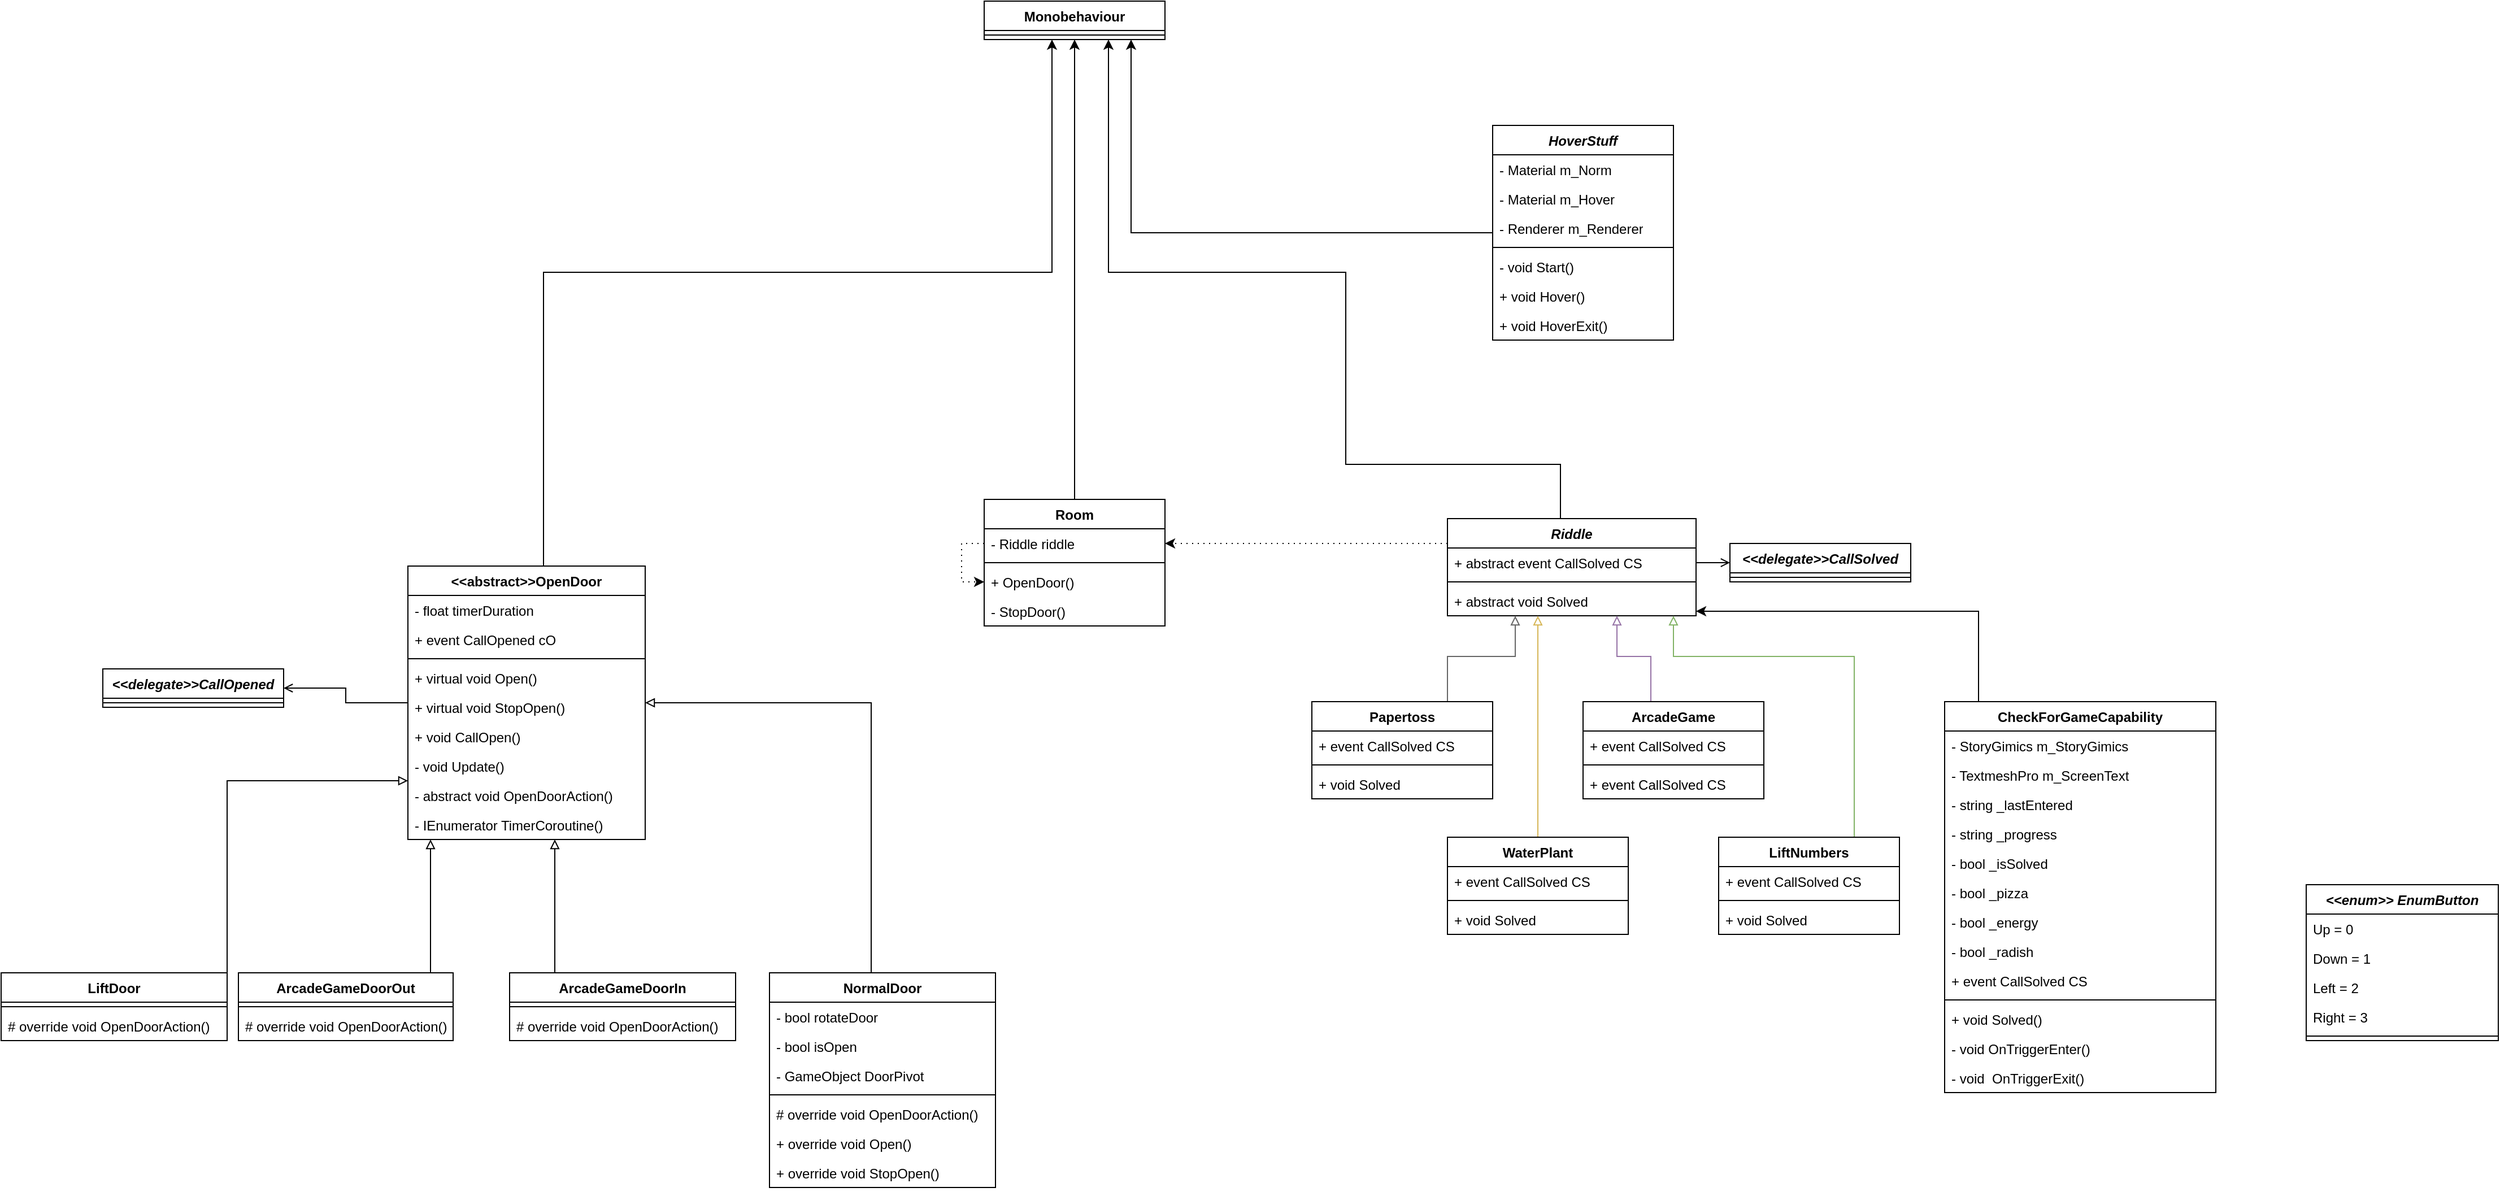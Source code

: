<mxfile version="21.6.3" type="device">
  <diagram name="Seite-1" id="9ygnykhMfCcqP1jk7yM6">
    <mxGraphModel dx="2548" dy="1583" grid="1" gridSize="10" guides="1" tooltips="1" connect="1" arrows="1" fold="1" page="1" pageScale="1" pageWidth="1169" pageHeight="827" math="0" shadow="0">
      <root>
        <mxCell id="0" />
        <mxCell id="1" parent="0" />
        <mxCell id="U65npmDwIeTAlm-IwuZU-24" style="edgeStyle=orthogonalEdgeStyle;rounded=0;orthogonalLoop=1;jettySize=auto;html=1;" parent="1" source="dDtbAaBnPSpNdL9Bm6Ul-1" target="dDtbAaBnPSpNdL9Bm6Ul-24" edge="1">
          <mxGeometry relative="1" as="geometry" />
        </mxCell>
        <mxCell id="dDtbAaBnPSpNdL9Bm6Ul-1" value="Room" style="swimlane;fontStyle=1;align=center;verticalAlign=top;childLayout=stackLayout;horizontal=1;startSize=26;horizontalStack=0;resizeParent=1;resizeParentMax=0;resizeLast=0;collapsible=1;marginBottom=0;whiteSpace=wrap;html=1;" parent="1" vertex="1">
          <mxGeometry x="70" y="61" width="160" height="112" as="geometry" />
        </mxCell>
        <mxCell id="dDtbAaBnPSpNdL9Bm6Ul-34" style="edgeStyle=orthogonalEdgeStyle;rounded=0;orthogonalLoop=1;jettySize=auto;html=1;entryX=0;entryY=0.5;entryDx=0;entryDy=0;dashed=1;dashPattern=1 4;" parent="dDtbAaBnPSpNdL9Bm6Ul-1" source="dDtbAaBnPSpNdL9Bm6Ul-2" target="dDtbAaBnPSpNdL9Bm6Ul-4" edge="1">
          <mxGeometry relative="1" as="geometry" />
        </mxCell>
        <mxCell id="dDtbAaBnPSpNdL9Bm6Ul-2" value="- Riddle riddle" style="text;strokeColor=none;fillColor=none;align=left;verticalAlign=top;spacingLeft=4;spacingRight=4;overflow=hidden;rotatable=0;points=[[0,0.5],[1,0.5]];portConstraint=eastwest;whiteSpace=wrap;html=1;" parent="dDtbAaBnPSpNdL9Bm6Ul-1" vertex="1">
          <mxGeometry y="26" width="160" height="26" as="geometry" />
        </mxCell>
        <mxCell id="dDtbAaBnPSpNdL9Bm6Ul-3" value="" style="line;strokeWidth=1;fillColor=none;align=left;verticalAlign=middle;spacingTop=-1;spacingLeft=3;spacingRight=3;rotatable=0;labelPosition=right;points=[];portConstraint=eastwest;strokeColor=inherit;" parent="dDtbAaBnPSpNdL9Bm6Ul-1" vertex="1">
          <mxGeometry y="52" width="160" height="8" as="geometry" />
        </mxCell>
        <mxCell id="dDtbAaBnPSpNdL9Bm6Ul-4" value="+ OpenDoor()" style="text;strokeColor=none;fillColor=none;align=left;verticalAlign=top;spacingLeft=4;spacingRight=4;overflow=hidden;rotatable=0;points=[[0,0.5],[1,0.5]];portConstraint=eastwest;whiteSpace=wrap;html=1;" parent="dDtbAaBnPSpNdL9Bm6Ul-1" vertex="1">
          <mxGeometry y="60" width="160" height="26" as="geometry" />
        </mxCell>
        <mxCell id="dDtbAaBnPSpNdL9Bm6Ul-5" value="- StopDoor()" style="text;strokeColor=none;fillColor=none;align=left;verticalAlign=top;spacingLeft=4;spacingRight=4;overflow=hidden;rotatable=0;points=[[0,0.5],[1,0.5]];portConstraint=eastwest;whiteSpace=wrap;html=1;" parent="dDtbAaBnPSpNdL9Bm6Ul-1" vertex="1">
          <mxGeometry y="86" width="160" height="26" as="geometry" />
        </mxCell>
        <mxCell id="dDtbAaBnPSpNdL9Bm6Ul-33" style="edgeStyle=orthogonalEdgeStyle;rounded=0;orthogonalLoop=1;jettySize=auto;html=1;entryX=1;entryY=0.5;entryDx=0;entryDy=0;dashed=1;dashPattern=1 4;" parent="1" source="dDtbAaBnPSpNdL9Bm6Ul-14" target="dDtbAaBnPSpNdL9Bm6Ul-2" edge="1">
          <mxGeometry relative="1" as="geometry">
            <Array as="points">
              <mxPoint x="300" y="100" />
            </Array>
          </mxGeometry>
        </mxCell>
        <mxCell id="dDtbAaBnPSpNdL9Bm6Ul-44" style="edgeStyle=orthogonalEdgeStyle;rounded=0;orthogonalLoop=1;jettySize=auto;html=1;" parent="1" source="dDtbAaBnPSpNdL9Bm6Ul-14" target="dDtbAaBnPSpNdL9Bm6Ul-24" edge="1">
          <mxGeometry relative="1" as="geometry">
            <Array as="points">
              <mxPoint x="580" y="30" />
              <mxPoint x="390" y="30" />
              <mxPoint x="390" y="-140" />
              <mxPoint x="180" y="-140" />
            </Array>
          </mxGeometry>
        </mxCell>
        <mxCell id="dDtbAaBnPSpNdL9Bm6Ul-14" value="&lt;i&gt;Riddle&lt;/i&gt;" style="swimlane;fontStyle=1;align=center;verticalAlign=top;childLayout=stackLayout;horizontal=1;startSize=26;horizontalStack=0;resizeParent=1;resizeParentMax=0;resizeLast=0;collapsible=1;marginBottom=0;whiteSpace=wrap;html=1;" parent="1" vertex="1">
          <mxGeometry x="480" y="78" width="220" height="86" as="geometry" />
        </mxCell>
        <mxCell id="dDtbAaBnPSpNdL9Bm6Ul-47" value="+ abstract event CallSolved CS" style="text;strokeColor=none;fillColor=none;align=left;verticalAlign=top;spacingLeft=4;spacingRight=4;overflow=hidden;rotatable=0;points=[[0,0.5],[1,0.5]];portConstraint=eastwest;whiteSpace=wrap;html=1;" parent="dDtbAaBnPSpNdL9Bm6Ul-14" vertex="1">
          <mxGeometry y="26" width="220" height="26" as="geometry" />
        </mxCell>
        <mxCell id="dDtbAaBnPSpNdL9Bm6Ul-16" value="" style="line;strokeWidth=1;fillColor=none;align=left;verticalAlign=middle;spacingTop=-1;spacingLeft=3;spacingRight=3;rotatable=0;labelPosition=right;points=[];portConstraint=eastwest;strokeColor=inherit;" parent="dDtbAaBnPSpNdL9Bm6Ul-14" vertex="1">
          <mxGeometry y="52" width="220" height="8" as="geometry" />
        </mxCell>
        <mxCell id="dDtbAaBnPSpNdL9Bm6Ul-48" value="+ abstract void Solved" style="text;strokeColor=none;fillColor=none;align=left;verticalAlign=top;spacingLeft=4;spacingRight=4;overflow=hidden;rotatable=0;points=[[0,0.5],[1,0.5]];portConstraint=eastwest;whiteSpace=wrap;html=1;" parent="dDtbAaBnPSpNdL9Bm6Ul-14" vertex="1">
          <mxGeometry y="60" width="220" height="26" as="geometry" />
        </mxCell>
        <mxCell id="dDtbAaBnPSpNdL9Bm6Ul-23" style="edgeStyle=orthogonalEdgeStyle;rounded=0;orthogonalLoop=1;jettySize=auto;html=1;endArrow=block;endFill=0;fillColor=#f5f5f5;strokeColor=#666666;" parent="1" source="dDtbAaBnPSpNdL9Bm6Ul-20" target="dDtbAaBnPSpNdL9Bm6Ul-14" edge="1">
          <mxGeometry relative="1" as="geometry">
            <Array as="points">
              <mxPoint x="480" y="200" />
              <mxPoint x="540" y="200" />
            </Array>
          </mxGeometry>
        </mxCell>
        <mxCell id="dDtbAaBnPSpNdL9Bm6Ul-20" value="Papertoss" style="swimlane;fontStyle=1;align=center;verticalAlign=top;childLayout=stackLayout;horizontal=1;startSize=26;horizontalStack=0;resizeParent=1;resizeParentMax=0;resizeLast=0;collapsible=1;marginBottom=0;whiteSpace=wrap;html=1;" parent="1" vertex="1">
          <mxGeometry x="360" y="240" width="160" height="86" as="geometry" />
        </mxCell>
        <mxCell id="dDtbAaBnPSpNdL9Bm6Ul-51" value="+ event CallSolved CS" style="text;strokeColor=none;fillColor=none;align=left;verticalAlign=top;spacingLeft=4;spacingRight=4;overflow=hidden;rotatable=0;points=[[0,0.5],[1,0.5]];portConstraint=eastwest;whiteSpace=wrap;html=1;" parent="dDtbAaBnPSpNdL9Bm6Ul-20" vertex="1">
          <mxGeometry y="26" width="160" height="26" as="geometry" />
        </mxCell>
        <mxCell id="dDtbAaBnPSpNdL9Bm6Ul-22" value="" style="line;strokeWidth=1;fillColor=none;align=left;verticalAlign=middle;spacingTop=-1;spacingLeft=3;spacingRight=3;rotatable=0;labelPosition=right;points=[];portConstraint=eastwest;strokeColor=inherit;" parent="dDtbAaBnPSpNdL9Bm6Ul-20" vertex="1">
          <mxGeometry y="52" width="160" height="8" as="geometry" />
        </mxCell>
        <mxCell id="dDtbAaBnPSpNdL9Bm6Ul-50" value="+ void Solved" style="text;strokeColor=none;fillColor=none;align=left;verticalAlign=top;spacingLeft=4;spacingRight=4;overflow=hidden;rotatable=0;points=[[0,0.5],[1,0.5]];portConstraint=eastwest;whiteSpace=wrap;html=1;" parent="dDtbAaBnPSpNdL9Bm6Ul-20" vertex="1">
          <mxGeometry y="60" width="160" height="26" as="geometry" />
        </mxCell>
        <mxCell id="dDtbAaBnPSpNdL9Bm6Ul-24" value="Monobehaviour" style="swimlane;fontStyle=1;align=center;verticalAlign=top;childLayout=stackLayout;horizontal=1;startSize=26;horizontalStack=0;resizeParent=1;resizeParentMax=0;resizeLast=0;collapsible=1;marginBottom=0;whiteSpace=wrap;html=1;" parent="1" vertex="1">
          <mxGeometry x="70" y="-380" width="160" height="34" as="geometry" />
        </mxCell>
        <mxCell id="dDtbAaBnPSpNdL9Bm6Ul-26" value="" style="line;strokeWidth=1;fillColor=none;align=left;verticalAlign=middle;spacingTop=-1;spacingLeft=3;spacingRight=3;rotatable=0;labelPosition=right;points=[];portConstraint=eastwest;strokeColor=inherit;" parent="dDtbAaBnPSpNdL9Bm6Ul-24" vertex="1">
          <mxGeometry y="26" width="160" height="8" as="geometry" />
        </mxCell>
        <mxCell id="dDtbAaBnPSpNdL9Bm6Ul-31" style="edgeStyle=orthogonalEdgeStyle;rounded=0;orthogonalLoop=1;jettySize=auto;html=1;endArrow=block;endFill=0;fillColor=#fff2cc;strokeColor=#d6b656;" parent="1" source="dDtbAaBnPSpNdL9Bm6Ul-28" target="dDtbAaBnPSpNdL9Bm6Ul-14" edge="1">
          <mxGeometry relative="1" as="geometry">
            <Array as="points">
              <mxPoint x="560" y="240" />
              <mxPoint x="560" y="240" />
            </Array>
          </mxGeometry>
        </mxCell>
        <mxCell id="dDtbAaBnPSpNdL9Bm6Ul-28" value="WaterPlant" style="swimlane;fontStyle=1;align=center;verticalAlign=top;childLayout=stackLayout;horizontal=1;startSize=26;horizontalStack=0;resizeParent=1;resizeParentMax=0;resizeLast=0;collapsible=1;marginBottom=0;whiteSpace=wrap;html=1;" parent="1" vertex="1">
          <mxGeometry x="480" y="360" width="160" height="86" as="geometry" />
        </mxCell>
        <mxCell id="dDtbAaBnPSpNdL9Bm6Ul-52" value="+ event CallSolved CS" style="text;strokeColor=none;fillColor=none;align=left;verticalAlign=top;spacingLeft=4;spacingRight=4;overflow=hidden;rotatable=0;points=[[0,0.5],[1,0.5]];portConstraint=eastwest;whiteSpace=wrap;html=1;" parent="dDtbAaBnPSpNdL9Bm6Ul-28" vertex="1">
          <mxGeometry y="26" width="160" height="26" as="geometry" />
        </mxCell>
        <mxCell id="dDtbAaBnPSpNdL9Bm6Ul-30" value="" style="line;strokeWidth=1;fillColor=none;align=left;verticalAlign=middle;spacingTop=-1;spacingLeft=3;spacingRight=3;rotatable=0;labelPosition=right;points=[];portConstraint=eastwest;strokeColor=inherit;" parent="dDtbAaBnPSpNdL9Bm6Ul-28" vertex="1">
          <mxGeometry y="52" width="160" height="8" as="geometry" />
        </mxCell>
        <mxCell id="dDtbAaBnPSpNdL9Bm6Ul-53" value="+ void Solved" style="text;strokeColor=none;fillColor=none;align=left;verticalAlign=top;spacingLeft=4;spacingRight=4;overflow=hidden;rotatable=0;points=[[0,0.5],[1,0.5]];portConstraint=eastwest;whiteSpace=wrap;html=1;" parent="dDtbAaBnPSpNdL9Bm6Ul-28" vertex="1">
          <mxGeometry y="60" width="160" height="26" as="geometry" />
        </mxCell>
        <mxCell id="dDtbAaBnPSpNdL9Bm6Ul-40" style="edgeStyle=orthogonalEdgeStyle;rounded=0;orthogonalLoop=1;jettySize=auto;html=1;endArrow=block;endFill=0;fillColor=#e1d5e7;strokeColor=#9673a6;" parent="1" source="dDtbAaBnPSpNdL9Bm6Ul-35" target="dDtbAaBnPSpNdL9Bm6Ul-14" edge="1">
          <mxGeometry relative="1" as="geometry">
            <Array as="points">
              <mxPoint x="660" y="200" />
              <mxPoint x="630" y="200" />
            </Array>
          </mxGeometry>
        </mxCell>
        <mxCell id="dDtbAaBnPSpNdL9Bm6Ul-35" value="ArcadeGame" style="swimlane;fontStyle=1;align=center;verticalAlign=top;childLayout=stackLayout;horizontal=1;startSize=26;horizontalStack=0;resizeParent=1;resizeParentMax=0;resizeLast=0;collapsible=1;marginBottom=0;whiteSpace=wrap;html=1;" parent="1" vertex="1">
          <mxGeometry x="600" y="240" width="160" height="86" as="geometry" />
        </mxCell>
        <mxCell id="dDtbAaBnPSpNdL9Bm6Ul-54" value="+ event CallSolved CS" style="text;strokeColor=none;fillColor=none;align=left;verticalAlign=top;spacingLeft=4;spacingRight=4;overflow=hidden;rotatable=0;points=[[0,0.5],[1,0.5]];portConstraint=eastwest;whiteSpace=wrap;html=1;" parent="dDtbAaBnPSpNdL9Bm6Ul-35" vertex="1">
          <mxGeometry y="26" width="160" height="26" as="geometry" />
        </mxCell>
        <mxCell id="dDtbAaBnPSpNdL9Bm6Ul-37" value="" style="line;strokeWidth=1;fillColor=none;align=left;verticalAlign=middle;spacingTop=-1;spacingLeft=3;spacingRight=3;rotatable=0;labelPosition=right;points=[];portConstraint=eastwest;strokeColor=inherit;" parent="dDtbAaBnPSpNdL9Bm6Ul-35" vertex="1">
          <mxGeometry y="52" width="160" height="8" as="geometry" />
        </mxCell>
        <mxCell id="dDtbAaBnPSpNdL9Bm6Ul-55" value="+ event CallSolved CS" style="text;strokeColor=none;fillColor=none;align=left;verticalAlign=top;spacingLeft=4;spacingRight=4;overflow=hidden;rotatable=0;points=[[0,0.5],[1,0.5]];portConstraint=eastwest;whiteSpace=wrap;html=1;" parent="dDtbAaBnPSpNdL9Bm6Ul-35" vertex="1">
          <mxGeometry y="60" width="160" height="26" as="geometry" />
        </mxCell>
        <mxCell id="dDtbAaBnPSpNdL9Bm6Ul-42" style="edgeStyle=orthogonalEdgeStyle;rounded=0;orthogonalLoop=1;jettySize=auto;html=1;endArrow=block;endFill=0;fillColor=#d5e8d4;strokeColor=#82b366;" parent="1" source="dDtbAaBnPSpNdL9Bm6Ul-38" target="dDtbAaBnPSpNdL9Bm6Ul-14" edge="1">
          <mxGeometry relative="1" as="geometry">
            <Array as="points">
              <mxPoint x="840" y="200" />
              <mxPoint x="680" y="200" />
            </Array>
          </mxGeometry>
        </mxCell>
        <mxCell id="dDtbAaBnPSpNdL9Bm6Ul-38" value="LiftNumbers" style="swimlane;fontStyle=1;align=center;verticalAlign=top;childLayout=stackLayout;horizontal=1;startSize=26;horizontalStack=0;resizeParent=1;resizeParentMax=0;resizeLast=0;collapsible=1;marginBottom=0;whiteSpace=wrap;html=1;" parent="1" vertex="1">
          <mxGeometry x="720" y="360" width="160" height="86" as="geometry" />
        </mxCell>
        <mxCell id="dDtbAaBnPSpNdL9Bm6Ul-56" value="+ event CallSolved CS" style="text;strokeColor=none;fillColor=none;align=left;verticalAlign=top;spacingLeft=4;spacingRight=4;overflow=hidden;rotatable=0;points=[[0,0.5],[1,0.5]];portConstraint=eastwest;whiteSpace=wrap;html=1;" parent="dDtbAaBnPSpNdL9Bm6Ul-38" vertex="1">
          <mxGeometry y="26" width="160" height="26" as="geometry" />
        </mxCell>
        <mxCell id="dDtbAaBnPSpNdL9Bm6Ul-39" value="" style="line;strokeWidth=1;fillColor=none;align=left;verticalAlign=middle;spacingTop=-1;spacingLeft=3;spacingRight=3;rotatable=0;labelPosition=right;points=[];portConstraint=eastwest;strokeColor=inherit;" parent="dDtbAaBnPSpNdL9Bm6Ul-38" vertex="1">
          <mxGeometry y="52" width="160" height="8" as="geometry" />
        </mxCell>
        <mxCell id="dDtbAaBnPSpNdL9Bm6Ul-57" value="+ void Solved" style="text;strokeColor=none;fillColor=none;align=left;verticalAlign=top;spacingLeft=4;spacingRight=4;overflow=hidden;rotatable=0;points=[[0,0.5],[1,0.5]];portConstraint=eastwest;whiteSpace=wrap;html=1;" parent="dDtbAaBnPSpNdL9Bm6Ul-38" vertex="1">
          <mxGeometry y="60" width="160" height="26" as="geometry" />
        </mxCell>
        <mxCell id="dDtbAaBnPSpNdL9Bm6Ul-45" value="&lt;i&gt;&amp;lt;&amp;lt;delegate&amp;gt;&amp;gt;CallSolved&lt;/i&gt;" style="swimlane;fontStyle=1;align=center;verticalAlign=top;childLayout=stackLayout;horizontal=1;startSize=26;horizontalStack=0;resizeParent=1;resizeParentMax=0;resizeLast=0;collapsible=1;marginBottom=0;whiteSpace=wrap;html=1;" parent="1" vertex="1">
          <mxGeometry x="730" y="100" width="160" height="34" as="geometry" />
        </mxCell>
        <mxCell id="dDtbAaBnPSpNdL9Bm6Ul-46" value="" style="line;strokeWidth=1;fillColor=none;align=left;verticalAlign=middle;spacingTop=-1;spacingLeft=3;spacingRight=3;rotatable=0;labelPosition=right;points=[];portConstraint=eastwest;strokeColor=inherit;" parent="dDtbAaBnPSpNdL9Bm6Ul-45" vertex="1">
          <mxGeometry y="26" width="160" height="8" as="geometry" />
        </mxCell>
        <mxCell id="dDtbAaBnPSpNdL9Bm6Ul-49" style="edgeStyle=orthogonalEdgeStyle;rounded=0;orthogonalLoop=1;jettySize=auto;html=1;entryX=0;entryY=0.5;entryDx=0;entryDy=0;endArrow=open;endFill=0;" parent="1" source="dDtbAaBnPSpNdL9Bm6Ul-47" target="dDtbAaBnPSpNdL9Bm6Ul-45" edge="1">
          <mxGeometry relative="1" as="geometry" />
        </mxCell>
        <mxCell id="U65npmDwIeTAlm-IwuZU-21" style="edgeStyle=orthogonalEdgeStyle;rounded=0;orthogonalLoop=1;jettySize=auto;html=1;endArrow=open;endFill=0;" parent="1" source="U65npmDwIeTAlm-IwuZU-1" target="U65npmDwIeTAlm-IwuZU-19" edge="1">
          <mxGeometry relative="1" as="geometry" />
        </mxCell>
        <mxCell id="U65npmDwIeTAlm-IwuZU-26" style="edgeStyle=orthogonalEdgeStyle;rounded=0;orthogonalLoop=1;jettySize=auto;html=1;" parent="1" source="U65npmDwIeTAlm-IwuZU-1" target="dDtbAaBnPSpNdL9Bm6Ul-24" edge="1">
          <mxGeometry relative="1" as="geometry">
            <Array as="points">
              <mxPoint x="-320" y="-140" />
              <mxPoint x="130" y="-140" />
            </Array>
          </mxGeometry>
        </mxCell>
        <mxCell id="U65npmDwIeTAlm-IwuZU-1" value="&amp;lt;&amp;lt;abstract&amp;gt;&amp;gt;OpenDoor" style="swimlane;fontStyle=1;align=center;verticalAlign=top;childLayout=stackLayout;horizontal=1;startSize=26;horizontalStack=0;resizeParent=1;resizeParentMax=0;resizeLast=0;collapsible=1;marginBottom=0;whiteSpace=wrap;html=1;" parent="1" vertex="1">
          <mxGeometry x="-440" y="120" width="210" height="242" as="geometry" />
        </mxCell>
        <mxCell id="U65npmDwIeTAlm-IwuZU-17" value="- float timerDuration" style="text;strokeColor=none;fillColor=none;align=left;verticalAlign=top;spacingLeft=4;spacingRight=4;overflow=hidden;rotatable=0;points=[[0,0.5],[1,0.5]];portConstraint=eastwest;whiteSpace=wrap;html=1;" parent="U65npmDwIeTAlm-IwuZU-1" vertex="1">
          <mxGeometry y="26" width="210" height="26" as="geometry" />
        </mxCell>
        <mxCell id="U65npmDwIeTAlm-IwuZU-18" value="+ event CallOpened cO" style="text;strokeColor=none;fillColor=none;align=left;verticalAlign=top;spacingLeft=4;spacingRight=4;overflow=hidden;rotatable=0;points=[[0,0.5],[1,0.5]];portConstraint=eastwest;whiteSpace=wrap;html=1;" parent="U65npmDwIeTAlm-IwuZU-1" vertex="1">
          <mxGeometry y="52" width="210" height="26" as="geometry" />
        </mxCell>
        <mxCell id="U65npmDwIeTAlm-IwuZU-3" value="" style="line;strokeWidth=1;fillColor=none;align=left;verticalAlign=middle;spacingTop=-1;spacingLeft=3;spacingRight=3;rotatable=0;labelPosition=right;points=[];portConstraint=eastwest;strokeColor=inherit;" parent="U65npmDwIeTAlm-IwuZU-1" vertex="1">
          <mxGeometry y="78" width="210" height="8" as="geometry" />
        </mxCell>
        <mxCell id="U65npmDwIeTAlm-IwuZU-4" value="+ virtual void Open()" style="text;strokeColor=none;fillColor=none;align=left;verticalAlign=top;spacingLeft=4;spacingRight=4;overflow=hidden;rotatable=0;points=[[0,0.5],[1,0.5]];portConstraint=eastwest;whiteSpace=wrap;html=1;" parent="U65npmDwIeTAlm-IwuZU-1" vertex="1">
          <mxGeometry y="86" width="210" height="26" as="geometry" />
        </mxCell>
        <mxCell id="U65npmDwIeTAlm-IwuZU-22" value="+ virtual void StopOpen()" style="text;strokeColor=none;fillColor=none;align=left;verticalAlign=top;spacingLeft=4;spacingRight=4;overflow=hidden;rotatable=0;points=[[0,0.5],[1,0.5]];portConstraint=eastwest;whiteSpace=wrap;html=1;" parent="U65npmDwIeTAlm-IwuZU-1" vertex="1">
          <mxGeometry y="112" width="210" height="26" as="geometry" />
        </mxCell>
        <mxCell id="ijIcHKHU3NVc7bm5MXtS-32" value="+ void CallOpen()" style="text;strokeColor=none;fillColor=none;align=left;verticalAlign=top;spacingLeft=4;spacingRight=4;overflow=hidden;rotatable=0;points=[[0,0.5],[1,0.5]];portConstraint=eastwest;whiteSpace=wrap;html=1;" vertex="1" parent="U65npmDwIeTAlm-IwuZU-1">
          <mxGeometry y="138" width="210" height="26" as="geometry" />
        </mxCell>
        <mxCell id="U65npmDwIeTAlm-IwuZU-23" value="- void Update()" style="text;strokeColor=none;fillColor=none;align=left;verticalAlign=top;spacingLeft=4;spacingRight=4;overflow=hidden;rotatable=0;points=[[0,0.5],[1,0.5]];portConstraint=eastwest;whiteSpace=wrap;html=1;" parent="U65npmDwIeTAlm-IwuZU-1" vertex="1">
          <mxGeometry y="164" width="210" height="26" as="geometry" />
        </mxCell>
        <mxCell id="U65npmDwIeTAlm-IwuZU-25" value="- abstract void OpenDoorAction()" style="text;strokeColor=none;fillColor=none;align=left;verticalAlign=top;spacingLeft=4;spacingRight=4;overflow=hidden;rotatable=0;points=[[0,0.5],[1,0.5]];portConstraint=eastwest;whiteSpace=wrap;html=1;" parent="U65npmDwIeTAlm-IwuZU-1" vertex="1">
          <mxGeometry y="190" width="210" height="26" as="geometry" />
        </mxCell>
        <mxCell id="U65npmDwIeTAlm-IwuZU-27" value="- IEnumerator TimerCoroutine()" style="text;strokeColor=none;fillColor=none;align=left;verticalAlign=top;spacingLeft=4;spacingRight=4;overflow=hidden;rotatable=0;points=[[0,0.5],[1,0.5]];portConstraint=eastwest;whiteSpace=wrap;html=1;" parent="U65npmDwIeTAlm-IwuZU-1" vertex="1">
          <mxGeometry y="216" width="210" height="26" as="geometry" />
        </mxCell>
        <mxCell id="U65npmDwIeTAlm-IwuZU-13" style="edgeStyle=orthogonalEdgeStyle;rounded=0;orthogonalLoop=1;jettySize=auto;html=1;endArrow=block;endFill=0;" parent="1" source="U65npmDwIeTAlm-IwuZU-5" target="U65npmDwIeTAlm-IwuZU-1" edge="1">
          <mxGeometry relative="1" as="geometry">
            <Array as="points">
              <mxPoint x="-420" y="450" />
              <mxPoint x="-420" y="450" />
            </Array>
          </mxGeometry>
        </mxCell>
        <mxCell id="U65npmDwIeTAlm-IwuZU-5" value="ArcadeGameDoorOut" style="swimlane;fontStyle=1;align=center;verticalAlign=top;childLayout=stackLayout;horizontal=1;startSize=26;horizontalStack=0;resizeParent=1;resizeParentMax=0;resizeLast=0;collapsible=1;marginBottom=0;whiteSpace=wrap;html=1;" parent="1" vertex="1">
          <mxGeometry x="-590" y="480" width="190" height="60" as="geometry" />
        </mxCell>
        <mxCell id="U65npmDwIeTAlm-IwuZU-7" value="" style="line;strokeWidth=1;fillColor=none;align=left;verticalAlign=middle;spacingTop=-1;spacingLeft=3;spacingRight=3;rotatable=0;labelPosition=right;points=[];portConstraint=eastwest;strokeColor=inherit;" parent="U65npmDwIeTAlm-IwuZU-5" vertex="1">
          <mxGeometry y="26" width="190" height="8" as="geometry" />
        </mxCell>
        <mxCell id="U65npmDwIeTAlm-IwuZU-8" value="# override void OpenDoorAction()" style="text;strokeColor=none;fillColor=none;align=left;verticalAlign=top;spacingLeft=4;spacingRight=4;overflow=hidden;rotatable=0;points=[[0,0.5],[1,0.5]];portConstraint=eastwest;whiteSpace=wrap;html=1;" parent="U65npmDwIeTAlm-IwuZU-5" vertex="1">
          <mxGeometry y="34" width="190" height="26" as="geometry" />
        </mxCell>
        <mxCell id="U65npmDwIeTAlm-IwuZU-14" style="edgeStyle=orthogonalEdgeStyle;rounded=0;orthogonalLoop=1;jettySize=auto;html=1;endArrow=block;endFill=0;" parent="1" source="U65npmDwIeTAlm-IwuZU-9" target="U65npmDwIeTAlm-IwuZU-1" edge="1">
          <mxGeometry relative="1" as="geometry">
            <Array as="points">
              <mxPoint x="-310" y="470" />
              <mxPoint x="-310" y="470" />
            </Array>
          </mxGeometry>
        </mxCell>
        <mxCell id="U65npmDwIeTAlm-IwuZU-9" value="ArcadeGameDoorIn" style="swimlane;fontStyle=1;align=center;verticalAlign=top;childLayout=stackLayout;horizontal=1;startSize=26;horizontalStack=0;resizeParent=1;resizeParentMax=0;resizeLast=0;collapsible=1;marginBottom=0;whiteSpace=wrap;html=1;" parent="1" vertex="1">
          <mxGeometry x="-350" y="480" width="200" height="60" as="geometry" />
        </mxCell>
        <mxCell id="U65npmDwIeTAlm-IwuZU-11" value="" style="line;strokeWidth=1;fillColor=none;align=left;verticalAlign=middle;spacingTop=-1;spacingLeft=3;spacingRight=3;rotatable=0;labelPosition=right;points=[];portConstraint=eastwest;strokeColor=inherit;" parent="U65npmDwIeTAlm-IwuZU-9" vertex="1">
          <mxGeometry y="26" width="200" height="8" as="geometry" />
        </mxCell>
        <mxCell id="U65npmDwIeTAlm-IwuZU-12" value="# override void OpenDoorAction()" style="text;strokeColor=none;fillColor=none;align=left;verticalAlign=top;spacingLeft=4;spacingRight=4;overflow=hidden;rotatable=0;points=[[0,0.5],[1,0.5]];portConstraint=eastwest;whiteSpace=wrap;html=1;" parent="U65npmDwIeTAlm-IwuZU-9" vertex="1">
          <mxGeometry y="34" width="200" height="26" as="geometry" />
        </mxCell>
        <mxCell id="U65npmDwIeTAlm-IwuZU-19" value="&lt;i&gt;&amp;lt;&amp;lt;delegate&amp;gt;&amp;gt;CallOpened&lt;/i&gt;" style="swimlane;fontStyle=1;align=center;verticalAlign=top;childLayout=stackLayout;horizontal=1;startSize=26;horizontalStack=0;resizeParent=1;resizeParentMax=0;resizeLast=0;collapsible=1;marginBottom=0;whiteSpace=wrap;html=1;" parent="1" vertex="1">
          <mxGeometry x="-710" y="211" width="160" height="34" as="geometry" />
        </mxCell>
        <mxCell id="U65npmDwIeTAlm-IwuZU-20" value="" style="line;strokeWidth=1;fillColor=none;align=left;verticalAlign=middle;spacingTop=-1;spacingLeft=3;spacingRight=3;rotatable=0;labelPosition=right;points=[];portConstraint=eastwest;strokeColor=inherit;" parent="U65npmDwIeTAlm-IwuZU-19" vertex="1">
          <mxGeometry y="26" width="160" height="8" as="geometry" />
        </mxCell>
        <mxCell id="U65npmDwIeTAlm-IwuZU-36" style="edgeStyle=orthogonalEdgeStyle;rounded=0;orthogonalLoop=1;jettySize=auto;html=1;" parent="1" source="U65npmDwIeTAlm-IwuZU-28" target="dDtbAaBnPSpNdL9Bm6Ul-24" edge="1">
          <mxGeometry relative="1" as="geometry">
            <Array as="points">
              <mxPoint x="200" y="-175" />
            </Array>
          </mxGeometry>
        </mxCell>
        <mxCell id="U65npmDwIeTAlm-IwuZU-28" value="&lt;i&gt;HoverStuff&lt;/i&gt;" style="swimlane;fontStyle=1;align=center;verticalAlign=top;childLayout=stackLayout;horizontal=1;startSize=26;horizontalStack=0;resizeParent=1;resizeParentMax=0;resizeLast=0;collapsible=1;marginBottom=0;whiteSpace=wrap;html=1;" parent="1" vertex="1">
          <mxGeometry x="520" y="-270" width="160" height="190" as="geometry" />
        </mxCell>
        <mxCell id="U65npmDwIeTAlm-IwuZU-29" value="- Material m_Norm" style="text;strokeColor=none;fillColor=none;align=left;verticalAlign=top;spacingLeft=4;spacingRight=4;overflow=hidden;rotatable=0;points=[[0,0.5],[1,0.5]];portConstraint=eastwest;whiteSpace=wrap;html=1;" parent="U65npmDwIeTAlm-IwuZU-28" vertex="1">
          <mxGeometry y="26" width="160" height="26" as="geometry" />
        </mxCell>
        <mxCell id="U65npmDwIeTAlm-IwuZU-33" value="- Material m_Hover" style="text;strokeColor=none;fillColor=none;align=left;verticalAlign=top;spacingLeft=4;spacingRight=4;overflow=hidden;rotatable=0;points=[[0,0.5],[1,0.5]];portConstraint=eastwest;whiteSpace=wrap;html=1;" parent="U65npmDwIeTAlm-IwuZU-28" vertex="1">
          <mxGeometry y="52" width="160" height="26" as="geometry" />
        </mxCell>
        <mxCell id="U65npmDwIeTAlm-IwuZU-32" value="- Renderer m_Renderer" style="text;strokeColor=none;fillColor=none;align=left;verticalAlign=top;spacingLeft=4;spacingRight=4;overflow=hidden;rotatable=0;points=[[0,0.5],[1,0.5]];portConstraint=eastwest;whiteSpace=wrap;html=1;" parent="U65npmDwIeTAlm-IwuZU-28" vertex="1">
          <mxGeometry y="78" width="160" height="26" as="geometry" />
        </mxCell>
        <mxCell id="U65npmDwIeTAlm-IwuZU-30" value="" style="line;strokeWidth=1;fillColor=none;align=left;verticalAlign=middle;spacingTop=-1;spacingLeft=3;spacingRight=3;rotatable=0;labelPosition=right;points=[];portConstraint=eastwest;strokeColor=inherit;" parent="U65npmDwIeTAlm-IwuZU-28" vertex="1">
          <mxGeometry y="104" width="160" height="8" as="geometry" />
        </mxCell>
        <mxCell id="U65npmDwIeTAlm-IwuZU-31" value="- void Start()" style="text;strokeColor=none;fillColor=none;align=left;verticalAlign=top;spacingLeft=4;spacingRight=4;overflow=hidden;rotatable=0;points=[[0,0.5],[1,0.5]];portConstraint=eastwest;whiteSpace=wrap;html=1;" parent="U65npmDwIeTAlm-IwuZU-28" vertex="1">
          <mxGeometry y="112" width="160" height="26" as="geometry" />
        </mxCell>
        <mxCell id="U65npmDwIeTAlm-IwuZU-34" value="+ void Hover()" style="text;strokeColor=none;fillColor=none;align=left;verticalAlign=top;spacingLeft=4;spacingRight=4;overflow=hidden;rotatable=0;points=[[0,0.5],[1,0.5]];portConstraint=eastwest;whiteSpace=wrap;html=1;" parent="U65npmDwIeTAlm-IwuZU-28" vertex="1">
          <mxGeometry y="138" width="160" height="26" as="geometry" />
        </mxCell>
        <mxCell id="U65npmDwIeTAlm-IwuZU-35" value="+ void HoverExit()" style="text;strokeColor=none;fillColor=none;align=left;verticalAlign=top;spacingLeft=4;spacingRight=4;overflow=hidden;rotatable=0;points=[[0,0.5],[1,0.5]];portConstraint=eastwest;whiteSpace=wrap;html=1;" parent="U65npmDwIeTAlm-IwuZU-28" vertex="1">
          <mxGeometry y="164" width="160" height="26" as="geometry" />
        </mxCell>
        <mxCell id="ijIcHKHU3NVc7bm5MXtS-16" style="edgeStyle=orthogonalEdgeStyle;rounded=0;orthogonalLoop=1;jettySize=auto;html=1;" edge="1" parent="1" source="ijIcHKHU3NVc7bm5MXtS-1" target="dDtbAaBnPSpNdL9Bm6Ul-14">
          <mxGeometry relative="1" as="geometry">
            <Array as="points">
              <mxPoint x="950" y="160" />
            </Array>
          </mxGeometry>
        </mxCell>
        <mxCell id="ijIcHKHU3NVc7bm5MXtS-1" value="CheckForGameCapability" style="swimlane;fontStyle=1;align=center;verticalAlign=top;childLayout=stackLayout;horizontal=1;startSize=26;horizontalStack=0;resizeParent=1;resizeParentMax=0;resizeLast=0;collapsible=1;marginBottom=0;whiteSpace=wrap;html=1;" vertex="1" parent="1">
          <mxGeometry x="920" y="240" width="240" height="346" as="geometry" />
        </mxCell>
        <mxCell id="ijIcHKHU3NVc7bm5MXtS-5" value="- StoryGimics m_StoryGimics" style="text;strokeColor=none;fillColor=none;align=left;verticalAlign=top;spacingLeft=4;spacingRight=4;overflow=hidden;rotatable=0;points=[[0,0.5],[1,0.5]];portConstraint=eastwest;whiteSpace=wrap;html=1;" vertex="1" parent="ijIcHKHU3NVc7bm5MXtS-1">
          <mxGeometry y="26" width="240" height="26" as="geometry" />
        </mxCell>
        <mxCell id="ijIcHKHU3NVc7bm5MXtS-6" value="- TextmeshPro m_ScreenText" style="text;strokeColor=none;fillColor=none;align=left;verticalAlign=top;spacingLeft=4;spacingRight=4;overflow=hidden;rotatable=0;points=[[0,0.5],[1,0.5]];portConstraint=eastwest;whiteSpace=wrap;html=1;" vertex="1" parent="ijIcHKHU3NVc7bm5MXtS-1">
          <mxGeometry y="52" width="240" height="26" as="geometry" />
        </mxCell>
        <mxCell id="ijIcHKHU3NVc7bm5MXtS-9" value="- string _lastEntered" style="text;strokeColor=none;fillColor=none;align=left;verticalAlign=top;spacingLeft=4;spacingRight=4;overflow=hidden;rotatable=0;points=[[0,0.5],[1,0.5]];portConstraint=eastwest;whiteSpace=wrap;html=1;" vertex="1" parent="ijIcHKHU3NVc7bm5MXtS-1">
          <mxGeometry y="78" width="240" height="26" as="geometry" />
        </mxCell>
        <mxCell id="ijIcHKHU3NVc7bm5MXtS-8" value="- string _progress" style="text;strokeColor=none;fillColor=none;align=left;verticalAlign=top;spacingLeft=4;spacingRight=4;overflow=hidden;rotatable=0;points=[[0,0.5],[1,0.5]];portConstraint=eastwest;whiteSpace=wrap;html=1;" vertex="1" parent="ijIcHKHU3NVc7bm5MXtS-1">
          <mxGeometry y="104" width="240" height="26" as="geometry" />
        </mxCell>
        <mxCell id="ijIcHKHU3NVc7bm5MXtS-11" value="- bool _isSolved" style="text;strokeColor=none;fillColor=none;align=left;verticalAlign=top;spacingLeft=4;spacingRight=4;overflow=hidden;rotatable=0;points=[[0,0.5],[1,0.5]];portConstraint=eastwest;whiteSpace=wrap;html=1;" vertex="1" parent="ijIcHKHU3NVc7bm5MXtS-1">
          <mxGeometry y="130" width="240" height="26" as="geometry" />
        </mxCell>
        <mxCell id="ijIcHKHU3NVc7bm5MXtS-10" value="- bool _pizza" style="text;strokeColor=none;fillColor=none;align=left;verticalAlign=top;spacingLeft=4;spacingRight=4;overflow=hidden;rotatable=0;points=[[0,0.5],[1,0.5]];portConstraint=eastwest;whiteSpace=wrap;html=1;" vertex="1" parent="ijIcHKHU3NVc7bm5MXtS-1">
          <mxGeometry y="156" width="240" height="26" as="geometry" />
        </mxCell>
        <mxCell id="ijIcHKHU3NVc7bm5MXtS-12" value="- bool _energy" style="text;strokeColor=none;fillColor=none;align=left;verticalAlign=top;spacingLeft=4;spacingRight=4;overflow=hidden;rotatable=0;points=[[0,0.5],[1,0.5]];portConstraint=eastwest;whiteSpace=wrap;html=1;" vertex="1" parent="ijIcHKHU3NVc7bm5MXtS-1">
          <mxGeometry y="182" width="240" height="26" as="geometry" />
        </mxCell>
        <mxCell id="ijIcHKHU3NVc7bm5MXtS-13" value="- bool _radish" style="text;strokeColor=none;fillColor=none;align=left;verticalAlign=top;spacingLeft=4;spacingRight=4;overflow=hidden;rotatable=0;points=[[0,0.5],[1,0.5]];portConstraint=eastwest;whiteSpace=wrap;html=1;" vertex="1" parent="ijIcHKHU3NVc7bm5MXtS-1">
          <mxGeometry y="208" width="240" height="26" as="geometry" />
        </mxCell>
        <mxCell id="ijIcHKHU3NVc7bm5MXtS-2" value="+ event CallSolved CS" style="text;strokeColor=none;fillColor=none;align=left;verticalAlign=top;spacingLeft=4;spacingRight=4;overflow=hidden;rotatable=0;points=[[0,0.5],[1,0.5]];portConstraint=eastwest;whiteSpace=wrap;html=1;" vertex="1" parent="ijIcHKHU3NVc7bm5MXtS-1">
          <mxGeometry y="234" width="240" height="26" as="geometry" />
        </mxCell>
        <mxCell id="ijIcHKHU3NVc7bm5MXtS-3" value="" style="line;strokeWidth=1;fillColor=none;align=left;verticalAlign=middle;spacingTop=-1;spacingLeft=3;spacingRight=3;rotatable=0;labelPosition=right;points=[];portConstraint=eastwest;strokeColor=inherit;" vertex="1" parent="ijIcHKHU3NVc7bm5MXtS-1">
          <mxGeometry y="260" width="240" height="8" as="geometry" />
        </mxCell>
        <mxCell id="ijIcHKHU3NVc7bm5MXtS-4" value="+ void Solved()" style="text;strokeColor=none;fillColor=none;align=left;verticalAlign=top;spacingLeft=4;spacingRight=4;overflow=hidden;rotatable=0;points=[[0,0.5],[1,0.5]];portConstraint=eastwest;whiteSpace=wrap;html=1;" vertex="1" parent="ijIcHKHU3NVc7bm5MXtS-1">
          <mxGeometry y="268" width="240" height="26" as="geometry" />
        </mxCell>
        <mxCell id="ijIcHKHU3NVc7bm5MXtS-14" value="- void OnTriggerEnter()" style="text;strokeColor=none;fillColor=none;align=left;verticalAlign=top;spacingLeft=4;spacingRight=4;overflow=hidden;rotatable=0;points=[[0,0.5],[1,0.5]];portConstraint=eastwest;whiteSpace=wrap;html=1;" vertex="1" parent="ijIcHKHU3NVc7bm5MXtS-1">
          <mxGeometry y="294" width="240" height="26" as="geometry" />
        </mxCell>
        <mxCell id="ijIcHKHU3NVc7bm5MXtS-15" value="- void&amp;nbsp; OnTriggerExit()" style="text;strokeColor=none;fillColor=none;align=left;verticalAlign=top;spacingLeft=4;spacingRight=4;overflow=hidden;rotatable=0;points=[[0,0.5],[1,0.5]];portConstraint=eastwest;whiteSpace=wrap;html=1;" vertex="1" parent="ijIcHKHU3NVc7bm5MXtS-1">
          <mxGeometry y="320" width="240" height="26" as="geometry" />
        </mxCell>
        <mxCell id="ijIcHKHU3NVc7bm5MXtS-17" value="&lt;i&gt;&amp;lt;&amp;lt;enum&amp;gt;&amp;gt; EnumButton&lt;/i&gt;" style="swimlane;fontStyle=1;align=center;verticalAlign=top;childLayout=stackLayout;horizontal=1;startSize=26;horizontalStack=0;resizeParent=1;resizeParentMax=0;resizeLast=0;collapsible=1;marginBottom=0;whiteSpace=wrap;html=1;" vertex="1" parent="1">
          <mxGeometry x="1240" y="402" width="170" height="138" as="geometry" />
        </mxCell>
        <mxCell id="ijIcHKHU3NVc7bm5MXtS-19" value="Up = 0" style="text;strokeColor=none;fillColor=none;align=left;verticalAlign=top;spacingLeft=4;spacingRight=4;overflow=hidden;rotatable=0;points=[[0,0.5],[1,0.5]];portConstraint=eastwest;whiteSpace=wrap;html=1;" vertex="1" parent="ijIcHKHU3NVc7bm5MXtS-17">
          <mxGeometry y="26" width="170" height="26" as="geometry" />
        </mxCell>
        <mxCell id="ijIcHKHU3NVc7bm5MXtS-20" value="Down = 1" style="text;strokeColor=none;fillColor=none;align=left;verticalAlign=top;spacingLeft=4;spacingRight=4;overflow=hidden;rotatable=0;points=[[0,0.5],[1,0.5]];portConstraint=eastwest;whiteSpace=wrap;html=1;" vertex="1" parent="ijIcHKHU3NVc7bm5MXtS-17">
          <mxGeometry y="52" width="170" height="26" as="geometry" />
        </mxCell>
        <mxCell id="ijIcHKHU3NVc7bm5MXtS-22" value="Left = 2" style="text;strokeColor=none;fillColor=none;align=left;verticalAlign=top;spacingLeft=4;spacingRight=4;overflow=hidden;rotatable=0;points=[[0,0.5],[1,0.5]];portConstraint=eastwest;whiteSpace=wrap;html=1;" vertex="1" parent="ijIcHKHU3NVc7bm5MXtS-17">
          <mxGeometry y="78" width="170" height="26" as="geometry" />
        </mxCell>
        <mxCell id="ijIcHKHU3NVc7bm5MXtS-21" value="Right = 3" style="text;strokeColor=none;fillColor=none;align=left;verticalAlign=top;spacingLeft=4;spacingRight=4;overflow=hidden;rotatable=0;points=[[0,0.5],[1,0.5]];portConstraint=eastwest;whiteSpace=wrap;html=1;" vertex="1" parent="ijIcHKHU3NVc7bm5MXtS-17">
          <mxGeometry y="104" width="170" height="26" as="geometry" />
        </mxCell>
        <mxCell id="ijIcHKHU3NVc7bm5MXtS-18" value="" style="line;strokeWidth=1;fillColor=none;align=left;verticalAlign=middle;spacingTop=-1;spacingLeft=3;spacingRight=3;rotatable=0;labelPosition=right;points=[];portConstraint=eastwest;strokeColor=inherit;" vertex="1" parent="ijIcHKHU3NVc7bm5MXtS-17">
          <mxGeometry y="130" width="170" height="8" as="geometry" />
        </mxCell>
        <mxCell id="ijIcHKHU3NVc7bm5MXtS-33" style="edgeStyle=orthogonalEdgeStyle;rounded=0;orthogonalLoop=1;jettySize=auto;html=1;endArrow=block;endFill=0;" edge="1" parent="1" source="ijIcHKHU3NVc7bm5MXtS-23" target="U65npmDwIeTAlm-IwuZU-1">
          <mxGeometry relative="1" as="geometry">
            <Array as="points">
              <mxPoint x="-30" y="241" />
            </Array>
          </mxGeometry>
        </mxCell>
        <mxCell id="ijIcHKHU3NVc7bm5MXtS-23" value="NormalDoor" style="swimlane;fontStyle=1;align=center;verticalAlign=top;childLayout=stackLayout;horizontal=1;startSize=26;horizontalStack=0;resizeParent=1;resizeParentMax=0;resizeLast=0;collapsible=1;marginBottom=0;whiteSpace=wrap;html=1;" vertex="1" parent="1">
          <mxGeometry x="-120" y="480" width="200" height="190" as="geometry" />
        </mxCell>
        <mxCell id="U65npmDwIeTAlm-IwuZU-15" value="- bool rotateDoor" style="text;strokeColor=none;fillColor=none;align=left;verticalAlign=top;spacingLeft=4;spacingRight=4;overflow=hidden;rotatable=0;points=[[0,0.5],[1,0.5]];portConstraint=eastwest;whiteSpace=wrap;html=1;" parent="ijIcHKHU3NVc7bm5MXtS-23" vertex="1">
          <mxGeometry y="26" width="200" height="26" as="geometry" />
        </mxCell>
        <mxCell id="U65npmDwIeTAlm-IwuZU-16" value="- bool isOpen" style="text;strokeColor=none;fillColor=none;align=left;verticalAlign=top;spacingLeft=4;spacingRight=4;overflow=hidden;rotatable=0;points=[[0,0.5],[1,0.5]];portConstraint=eastwest;whiteSpace=wrap;html=1;" parent="ijIcHKHU3NVc7bm5MXtS-23" vertex="1">
          <mxGeometry y="52" width="200" height="26" as="geometry" />
        </mxCell>
        <mxCell id="U65npmDwIeTAlm-IwuZU-2" value="- GameObject DoorPivot" style="text;strokeColor=none;fillColor=none;align=left;verticalAlign=top;spacingLeft=4;spacingRight=4;overflow=hidden;rotatable=0;points=[[0,0.5],[1,0.5]];portConstraint=eastwest;whiteSpace=wrap;html=1;" parent="ijIcHKHU3NVc7bm5MXtS-23" vertex="1">
          <mxGeometry y="78" width="200" height="26" as="geometry" />
        </mxCell>
        <mxCell id="ijIcHKHU3NVc7bm5MXtS-24" value="" style="line;strokeWidth=1;fillColor=none;align=left;verticalAlign=middle;spacingTop=-1;spacingLeft=3;spacingRight=3;rotatable=0;labelPosition=right;points=[];portConstraint=eastwest;strokeColor=inherit;" vertex="1" parent="ijIcHKHU3NVc7bm5MXtS-23">
          <mxGeometry y="104" width="200" height="8" as="geometry" />
        </mxCell>
        <mxCell id="ijIcHKHU3NVc7bm5MXtS-25" value="# override void OpenDoorAction()" style="text;strokeColor=none;fillColor=none;align=left;verticalAlign=top;spacingLeft=4;spacingRight=4;overflow=hidden;rotatable=0;points=[[0,0.5],[1,0.5]];portConstraint=eastwest;whiteSpace=wrap;html=1;" vertex="1" parent="ijIcHKHU3NVc7bm5MXtS-23">
          <mxGeometry y="112" width="200" height="26" as="geometry" />
        </mxCell>
        <mxCell id="ijIcHKHU3NVc7bm5MXtS-30" value="+ override void Open()" style="text;strokeColor=none;fillColor=none;align=left;verticalAlign=top;spacingLeft=4;spacingRight=4;overflow=hidden;rotatable=0;points=[[0,0.5],[1,0.5]];portConstraint=eastwest;whiteSpace=wrap;html=1;" vertex="1" parent="ijIcHKHU3NVc7bm5MXtS-23">
          <mxGeometry y="138" width="200" height="26" as="geometry" />
        </mxCell>
        <mxCell id="ijIcHKHU3NVc7bm5MXtS-31" value="+ override void StopOpen()" style="text;strokeColor=none;fillColor=none;align=left;verticalAlign=top;spacingLeft=4;spacingRight=4;overflow=hidden;rotatable=0;points=[[0,0.5],[1,0.5]];portConstraint=eastwest;whiteSpace=wrap;html=1;" vertex="1" parent="ijIcHKHU3NVc7bm5MXtS-23">
          <mxGeometry y="164" width="200" height="26" as="geometry" />
        </mxCell>
        <mxCell id="ijIcHKHU3NVc7bm5MXtS-34" style="edgeStyle=orthogonalEdgeStyle;rounded=0;orthogonalLoop=1;jettySize=auto;html=1;endArrow=block;endFill=0;" edge="1" parent="1" source="ijIcHKHU3NVc7bm5MXtS-26" target="U65npmDwIeTAlm-IwuZU-1">
          <mxGeometry relative="1" as="geometry">
            <Array as="points">
              <mxPoint x="-600" y="310" />
            </Array>
          </mxGeometry>
        </mxCell>
        <mxCell id="ijIcHKHU3NVc7bm5MXtS-26" value="LiftDoor" style="swimlane;fontStyle=1;align=center;verticalAlign=top;childLayout=stackLayout;horizontal=1;startSize=26;horizontalStack=0;resizeParent=1;resizeParentMax=0;resizeLast=0;collapsible=1;marginBottom=0;whiteSpace=wrap;html=1;" vertex="1" parent="1">
          <mxGeometry x="-800" y="480" width="200" height="60" as="geometry" />
        </mxCell>
        <mxCell id="ijIcHKHU3NVc7bm5MXtS-27" value="" style="line;strokeWidth=1;fillColor=none;align=left;verticalAlign=middle;spacingTop=-1;spacingLeft=3;spacingRight=3;rotatable=0;labelPosition=right;points=[];portConstraint=eastwest;strokeColor=inherit;" vertex="1" parent="ijIcHKHU3NVc7bm5MXtS-26">
          <mxGeometry y="26" width="200" height="8" as="geometry" />
        </mxCell>
        <mxCell id="ijIcHKHU3NVc7bm5MXtS-28" value="# override void OpenDoorAction()" style="text;strokeColor=none;fillColor=none;align=left;verticalAlign=top;spacingLeft=4;spacingRight=4;overflow=hidden;rotatable=0;points=[[0,0.5],[1,0.5]];portConstraint=eastwest;whiteSpace=wrap;html=1;" vertex="1" parent="ijIcHKHU3NVc7bm5MXtS-26">
          <mxGeometry y="34" width="200" height="26" as="geometry" />
        </mxCell>
      </root>
    </mxGraphModel>
  </diagram>
</mxfile>
